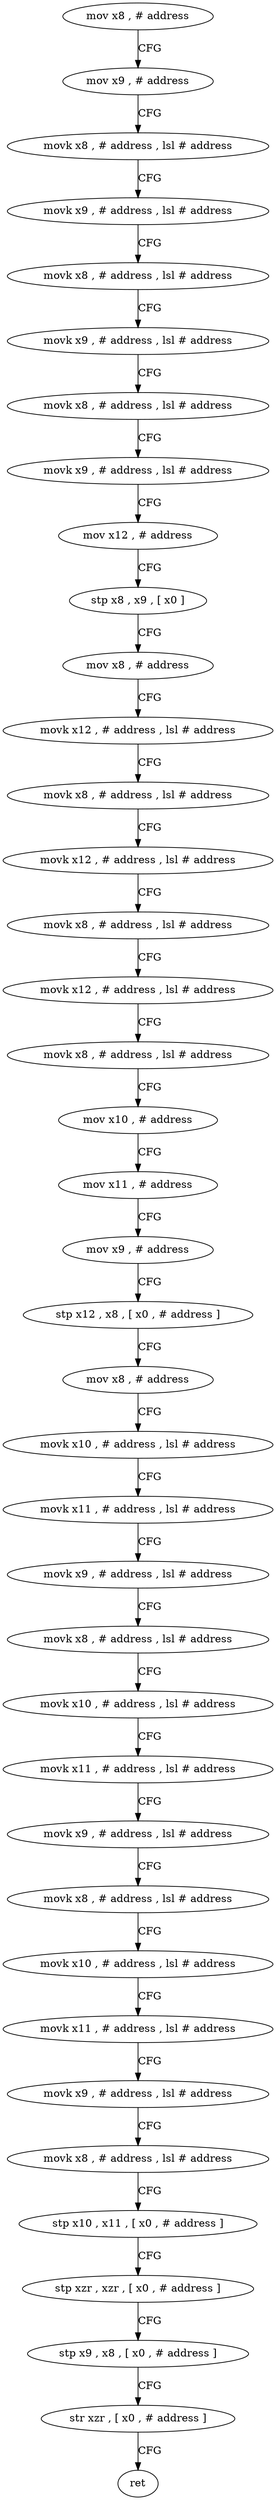 digraph "func" {
"4243140" [label = "mov x8 , # address" ]
"4243144" [label = "mov x9 , # address" ]
"4243148" [label = "movk x8 , # address , lsl # address" ]
"4243152" [label = "movk x9 , # address , lsl # address" ]
"4243156" [label = "movk x8 , # address , lsl # address" ]
"4243160" [label = "movk x9 , # address , lsl # address" ]
"4243164" [label = "movk x8 , # address , lsl # address" ]
"4243168" [label = "movk x9 , # address , lsl # address" ]
"4243172" [label = "mov x12 , # address" ]
"4243176" [label = "stp x8 , x9 , [ x0 ]" ]
"4243180" [label = "mov x8 , # address" ]
"4243184" [label = "movk x12 , # address , lsl # address" ]
"4243188" [label = "movk x8 , # address , lsl # address" ]
"4243192" [label = "movk x12 , # address , lsl # address" ]
"4243196" [label = "movk x8 , # address , lsl # address" ]
"4243200" [label = "movk x12 , # address , lsl # address" ]
"4243204" [label = "movk x8 , # address , lsl # address" ]
"4243208" [label = "mov x10 , # address" ]
"4243212" [label = "mov x11 , # address" ]
"4243216" [label = "mov x9 , # address" ]
"4243220" [label = "stp x12 , x8 , [ x0 , # address ]" ]
"4243224" [label = "mov x8 , # address" ]
"4243228" [label = "movk x10 , # address , lsl # address" ]
"4243232" [label = "movk x11 , # address , lsl # address" ]
"4243236" [label = "movk x9 , # address , lsl # address" ]
"4243240" [label = "movk x8 , # address , lsl # address" ]
"4243244" [label = "movk x10 , # address , lsl # address" ]
"4243248" [label = "movk x11 , # address , lsl # address" ]
"4243252" [label = "movk x9 , # address , lsl # address" ]
"4243256" [label = "movk x8 , # address , lsl # address" ]
"4243260" [label = "movk x10 , # address , lsl # address" ]
"4243264" [label = "movk x11 , # address , lsl # address" ]
"4243268" [label = "movk x9 , # address , lsl # address" ]
"4243272" [label = "movk x8 , # address , lsl # address" ]
"4243276" [label = "stp x10 , x11 , [ x0 , # address ]" ]
"4243280" [label = "stp xzr , xzr , [ x0 , # address ]" ]
"4243284" [label = "stp x9 , x8 , [ x0 , # address ]" ]
"4243288" [label = "str xzr , [ x0 , # address ]" ]
"4243292" [label = "ret" ]
"4243140" -> "4243144" [ label = "CFG" ]
"4243144" -> "4243148" [ label = "CFG" ]
"4243148" -> "4243152" [ label = "CFG" ]
"4243152" -> "4243156" [ label = "CFG" ]
"4243156" -> "4243160" [ label = "CFG" ]
"4243160" -> "4243164" [ label = "CFG" ]
"4243164" -> "4243168" [ label = "CFG" ]
"4243168" -> "4243172" [ label = "CFG" ]
"4243172" -> "4243176" [ label = "CFG" ]
"4243176" -> "4243180" [ label = "CFG" ]
"4243180" -> "4243184" [ label = "CFG" ]
"4243184" -> "4243188" [ label = "CFG" ]
"4243188" -> "4243192" [ label = "CFG" ]
"4243192" -> "4243196" [ label = "CFG" ]
"4243196" -> "4243200" [ label = "CFG" ]
"4243200" -> "4243204" [ label = "CFG" ]
"4243204" -> "4243208" [ label = "CFG" ]
"4243208" -> "4243212" [ label = "CFG" ]
"4243212" -> "4243216" [ label = "CFG" ]
"4243216" -> "4243220" [ label = "CFG" ]
"4243220" -> "4243224" [ label = "CFG" ]
"4243224" -> "4243228" [ label = "CFG" ]
"4243228" -> "4243232" [ label = "CFG" ]
"4243232" -> "4243236" [ label = "CFG" ]
"4243236" -> "4243240" [ label = "CFG" ]
"4243240" -> "4243244" [ label = "CFG" ]
"4243244" -> "4243248" [ label = "CFG" ]
"4243248" -> "4243252" [ label = "CFG" ]
"4243252" -> "4243256" [ label = "CFG" ]
"4243256" -> "4243260" [ label = "CFG" ]
"4243260" -> "4243264" [ label = "CFG" ]
"4243264" -> "4243268" [ label = "CFG" ]
"4243268" -> "4243272" [ label = "CFG" ]
"4243272" -> "4243276" [ label = "CFG" ]
"4243276" -> "4243280" [ label = "CFG" ]
"4243280" -> "4243284" [ label = "CFG" ]
"4243284" -> "4243288" [ label = "CFG" ]
"4243288" -> "4243292" [ label = "CFG" ]
}
